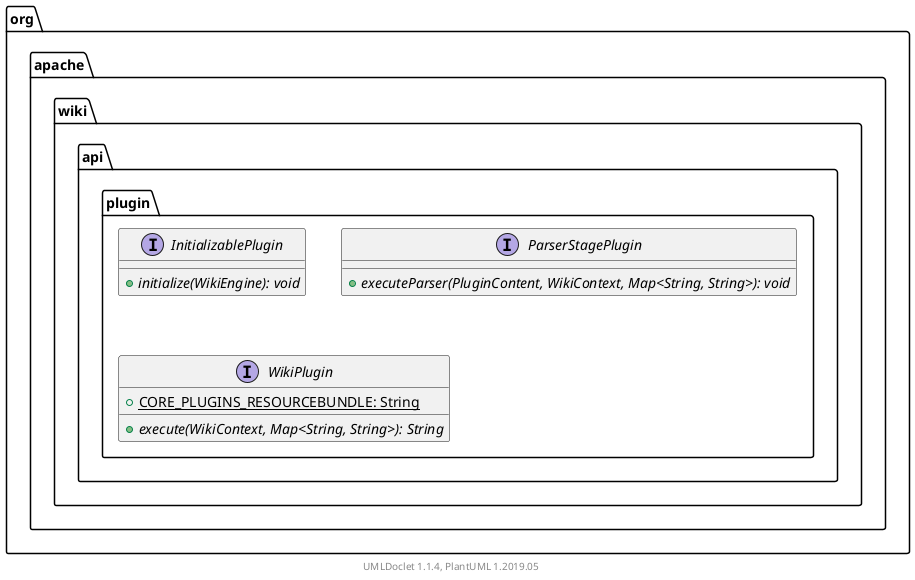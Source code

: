 @startuml

    namespace org.apache.wiki.api.plugin {

        interface InitializablePlugin [[InitializablePlugin.html]] {
            {abstract} +initialize(WikiEngine): void
        }

        interface ParserStagePlugin [[ParserStagePlugin.html]] {
            {abstract} +executeParser(PluginContent, WikiContext, Map<String, String>): void
        }

        interface WikiPlugin [[WikiPlugin.html]] {
            {static} +CORE_PLUGINS_RESOURCEBUNDLE: String
            {abstract} +execute(WikiContext, Map<String, String>): String
        }

    }


    center footer UMLDoclet 1.1.4, PlantUML 1.2019.05
@enduml
